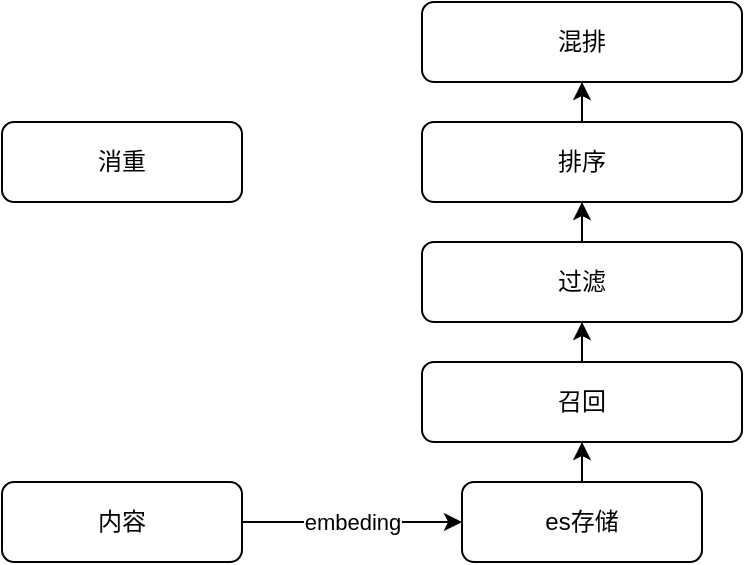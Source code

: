 <mxfile version="21.6.5" type="github">
  <diagram name="第 1 页" id="dJIPi76iVZj3krwEWg67">
    <mxGraphModel dx="1242" dy="724" grid="1" gridSize="10" guides="1" tooltips="1" connect="1" arrows="1" fold="1" page="1" pageScale="1" pageWidth="827" pageHeight="1169" math="0" shadow="0">
      <root>
        <mxCell id="0" />
        <mxCell id="1" parent="0" />
        <mxCell id="dX-Oc3Zzox63MUFhQ_1_-5" style="edgeStyle=orthogonalEdgeStyle;rounded=0;orthogonalLoop=1;jettySize=auto;html=1;exitX=0.5;exitY=0;exitDx=0;exitDy=0;" edge="1" parent="1" source="dX-Oc3Zzox63MUFhQ_1_-1" target="dX-Oc3Zzox63MUFhQ_1_-2">
          <mxGeometry relative="1" as="geometry" />
        </mxCell>
        <mxCell id="dX-Oc3Zzox63MUFhQ_1_-1" value="" style="rounded=1;whiteSpace=wrap;html=1;" vertex="1" parent="1">
          <mxGeometry x="250" y="470" width="160" height="40" as="geometry" />
        </mxCell>
        <mxCell id="dX-Oc3Zzox63MUFhQ_1_-6" style="edgeStyle=orthogonalEdgeStyle;rounded=0;orthogonalLoop=1;jettySize=auto;html=1;exitX=0.5;exitY=0;exitDx=0;exitDy=0;" edge="1" parent="1" source="dX-Oc3Zzox63MUFhQ_1_-2" target="dX-Oc3Zzox63MUFhQ_1_-3">
          <mxGeometry relative="1" as="geometry" />
        </mxCell>
        <mxCell id="dX-Oc3Zzox63MUFhQ_1_-2" value="过滤" style="rounded=1;whiteSpace=wrap;html=1;" vertex="1" parent="1">
          <mxGeometry x="250" y="410" width="160" height="40" as="geometry" />
        </mxCell>
        <mxCell id="dX-Oc3Zzox63MUFhQ_1_-7" style="edgeStyle=orthogonalEdgeStyle;rounded=0;orthogonalLoop=1;jettySize=auto;html=1;exitX=0.5;exitY=0;exitDx=0;exitDy=0;" edge="1" parent="1" source="dX-Oc3Zzox63MUFhQ_1_-3" target="dX-Oc3Zzox63MUFhQ_1_-4">
          <mxGeometry relative="1" as="geometry" />
        </mxCell>
        <mxCell id="dX-Oc3Zzox63MUFhQ_1_-3" value="排序" style="rounded=1;whiteSpace=wrap;html=1;" vertex="1" parent="1">
          <mxGeometry x="250" y="350" width="160" height="40" as="geometry" />
        </mxCell>
        <mxCell id="dX-Oc3Zzox63MUFhQ_1_-4" value="混排" style="rounded=1;whiteSpace=wrap;html=1;" vertex="1" parent="1">
          <mxGeometry x="250" y="290" width="160" height="40" as="geometry" />
        </mxCell>
        <mxCell id="dX-Oc3Zzox63MUFhQ_1_-9" value="embeding" style="edgeStyle=orthogonalEdgeStyle;rounded=0;orthogonalLoop=1;jettySize=auto;html=1;exitX=1;exitY=0.5;exitDx=0;exitDy=0;entryX=0;entryY=0.5;entryDx=0;entryDy=0;" edge="1" parent="1" source="dX-Oc3Zzox63MUFhQ_1_-8" target="dX-Oc3Zzox63MUFhQ_1_-11">
          <mxGeometry relative="1" as="geometry" />
        </mxCell>
        <mxCell id="dX-Oc3Zzox63MUFhQ_1_-8" value="内容" style="rounded=1;whiteSpace=wrap;html=1;" vertex="1" parent="1">
          <mxGeometry x="40" y="530" width="120" height="40" as="geometry" />
        </mxCell>
        <mxCell id="dX-Oc3Zzox63MUFhQ_1_-10" value="召回" style="text;html=1;strokeColor=none;fillColor=none;align=center;verticalAlign=middle;whiteSpace=wrap;rounded=0;" vertex="1" parent="1">
          <mxGeometry x="300" y="475" width="60" height="30" as="geometry" />
        </mxCell>
        <mxCell id="dX-Oc3Zzox63MUFhQ_1_-12" style="edgeStyle=orthogonalEdgeStyle;rounded=0;orthogonalLoop=1;jettySize=auto;html=1;exitX=0.5;exitY=0;exitDx=0;exitDy=0;" edge="1" parent="1" source="dX-Oc3Zzox63MUFhQ_1_-11" target="dX-Oc3Zzox63MUFhQ_1_-1">
          <mxGeometry relative="1" as="geometry" />
        </mxCell>
        <mxCell id="dX-Oc3Zzox63MUFhQ_1_-11" value="es存储" style="rounded=1;whiteSpace=wrap;html=1;" vertex="1" parent="1">
          <mxGeometry x="270" y="530" width="120" height="40" as="geometry" />
        </mxCell>
        <mxCell id="dX-Oc3Zzox63MUFhQ_1_-15" value="消重" style="rounded=1;whiteSpace=wrap;html=1;" vertex="1" parent="1">
          <mxGeometry x="40" y="350" width="120" height="40" as="geometry" />
        </mxCell>
      </root>
    </mxGraphModel>
  </diagram>
</mxfile>
